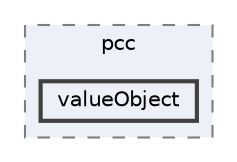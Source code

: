 digraph "repository/pcc-core/src/main/java/com/sterlite/cal/pcc/valueObject"
{
 // LATEX_PDF_SIZE
  bgcolor="transparent";
  edge [fontname=Helvetica,fontsize=10,labelfontname=Helvetica,labelfontsize=10];
  node [fontname=Helvetica,fontsize=10,shape=box,height=0.2,width=0.4];
  compound=true
  subgraph clusterdir_bfcb7e0d23f542d8e10e516bad163943 {
    graph [ bgcolor="#edf0f7", pencolor="grey50", label="pcc", fontname=Helvetica,fontsize=10 style="filled,dashed", URL="dir_bfcb7e0d23f542d8e10e516bad163943.html",tooltip=""]
  dir_ec7f44cbf0bffe615a44f86ac7a63568 [label="valueObject", fillcolor="#edf0f7", color="grey25", style="filled,bold", URL="dir_ec7f44cbf0bffe615a44f86ac7a63568.html",tooltip=""];
  }
}
